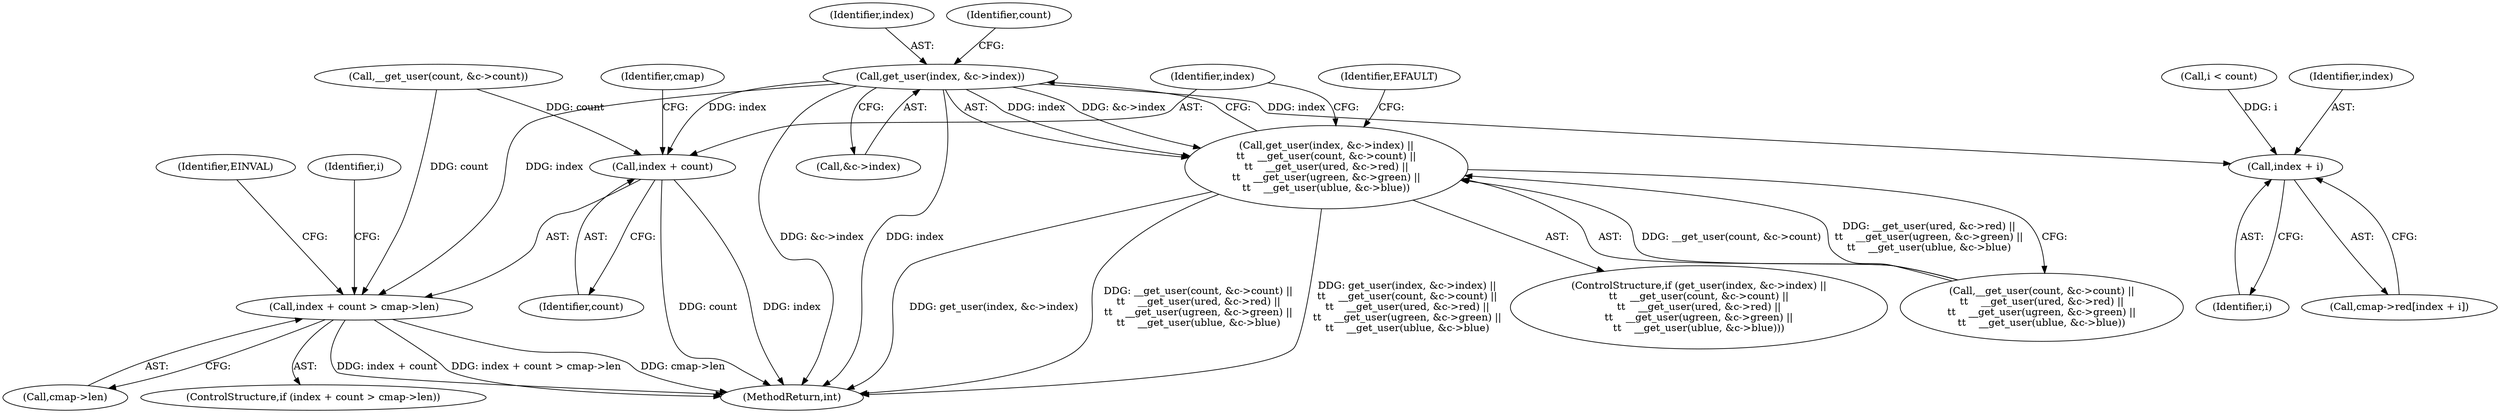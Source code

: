digraph "0_linux_250c6c49e3b68756b14983c076183568636e2bde@pointer" {
"1000356" [label="(Call,get_user(index, &c->index))"];
"1000355" [label="(Call,get_user(index, &c->index) ||\n\t\t    __get_user(count, &c->count) ||\n\t\t    __get_user(ured, &c->red) ||\n\t\t    __get_user(ugreen, &c->green) ||\n\t\t    __get_user(ublue, &c->blue))"];
"1000393" [label="(Call,index + count > cmap->len)"];
"1000394" [label="(Call,index + count)"];
"1000420" [label="(Call,index + i)"];
"1000476" [label="(MethodReturn,int)"];
"1000420" [label="(Call,index + i)"];
"1000416" [label="(Call,cmap->red[index + i])"];
"1000354" [label="(ControlStructure,if (get_user(index, &c->index) ||\n\t\t    __get_user(count, &c->count) ||\n\t\t    __get_user(ured, &c->red) ||\n\t\t    __get_user(ugreen, &c->green) ||\n\t\t    __get_user(ublue, &c->blue)))"];
"1000357" [label="(Identifier,index)"];
"1000395" [label="(Identifier,index)"];
"1000392" [label="(ControlStructure,if (index + count > cmap->len))"];
"1000397" [label="(Call,cmap->len)"];
"1000364" [label="(Identifier,count)"];
"1000402" [label="(Identifier,EINVAL)"];
"1000363" [label="(Call,__get_user(count, &c->count))"];
"1000407" [label="(Call,i < count)"];
"1000405" [label="(Identifier,i)"];
"1000356" [label="(Call,get_user(index, &c->index))"];
"1000358" [label="(Call,&c->index)"];
"1000362" [label="(Call,__get_user(count, &c->count) ||\n\t\t    __get_user(ured, &c->red) ||\n\t\t    __get_user(ugreen, &c->green) ||\n\t\t    __get_user(ublue, &c->blue))"];
"1000421" [label="(Identifier,index)"];
"1000396" [label="(Identifier,count)"];
"1000398" [label="(Identifier,cmap)"];
"1000422" [label="(Identifier,i)"];
"1000355" [label="(Call,get_user(index, &c->index) ||\n\t\t    __get_user(count, &c->count) ||\n\t\t    __get_user(ured, &c->red) ||\n\t\t    __get_user(ugreen, &c->green) ||\n\t\t    __get_user(ublue, &c->blue))"];
"1000393" [label="(Call,index + count > cmap->len)"];
"1000394" [label="(Call,index + count)"];
"1000391" [label="(Identifier,EFAULT)"];
"1000356" -> "1000355"  [label="AST: "];
"1000356" -> "1000358"  [label="CFG: "];
"1000357" -> "1000356"  [label="AST: "];
"1000358" -> "1000356"  [label="AST: "];
"1000364" -> "1000356"  [label="CFG: "];
"1000355" -> "1000356"  [label="CFG: "];
"1000356" -> "1000476"  [label="DDG: index"];
"1000356" -> "1000476"  [label="DDG: &c->index"];
"1000356" -> "1000355"  [label="DDG: index"];
"1000356" -> "1000355"  [label="DDG: &c->index"];
"1000356" -> "1000393"  [label="DDG: index"];
"1000356" -> "1000394"  [label="DDG: index"];
"1000356" -> "1000420"  [label="DDG: index"];
"1000355" -> "1000354"  [label="AST: "];
"1000355" -> "1000362"  [label="CFG: "];
"1000362" -> "1000355"  [label="AST: "];
"1000391" -> "1000355"  [label="CFG: "];
"1000395" -> "1000355"  [label="CFG: "];
"1000355" -> "1000476"  [label="DDG: get_user(index, &c->index)"];
"1000355" -> "1000476"  [label="DDG: __get_user(count, &c->count) ||\n\t\t    __get_user(ured, &c->red) ||\n\t\t    __get_user(ugreen, &c->green) ||\n\t\t    __get_user(ublue, &c->blue)"];
"1000355" -> "1000476"  [label="DDG: get_user(index, &c->index) ||\n\t\t    __get_user(count, &c->count) ||\n\t\t    __get_user(ured, &c->red) ||\n\t\t    __get_user(ugreen, &c->green) ||\n\t\t    __get_user(ublue, &c->blue)"];
"1000362" -> "1000355"  [label="DDG: __get_user(count, &c->count)"];
"1000362" -> "1000355"  [label="DDG: __get_user(ured, &c->red) ||\n\t\t    __get_user(ugreen, &c->green) ||\n\t\t    __get_user(ublue, &c->blue)"];
"1000393" -> "1000392"  [label="AST: "];
"1000393" -> "1000397"  [label="CFG: "];
"1000394" -> "1000393"  [label="AST: "];
"1000397" -> "1000393"  [label="AST: "];
"1000402" -> "1000393"  [label="CFG: "];
"1000405" -> "1000393"  [label="CFG: "];
"1000393" -> "1000476"  [label="DDG: cmap->len"];
"1000393" -> "1000476"  [label="DDG: index + count"];
"1000393" -> "1000476"  [label="DDG: index + count > cmap->len"];
"1000363" -> "1000393"  [label="DDG: count"];
"1000394" -> "1000396"  [label="CFG: "];
"1000395" -> "1000394"  [label="AST: "];
"1000396" -> "1000394"  [label="AST: "];
"1000398" -> "1000394"  [label="CFG: "];
"1000394" -> "1000476"  [label="DDG: count"];
"1000394" -> "1000476"  [label="DDG: index"];
"1000363" -> "1000394"  [label="DDG: count"];
"1000420" -> "1000416"  [label="AST: "];
"1000420" -> "1000422"  [label="CFG: "];
"1000421" -> "1000420"  [label="AST: "];
"1000422" -> "1000420"  [label="AST: "];
"1000416" -> "1000420"  [label="CFG: "];
"1000407" -> "1000420"  [label="DDG: i"];
}

